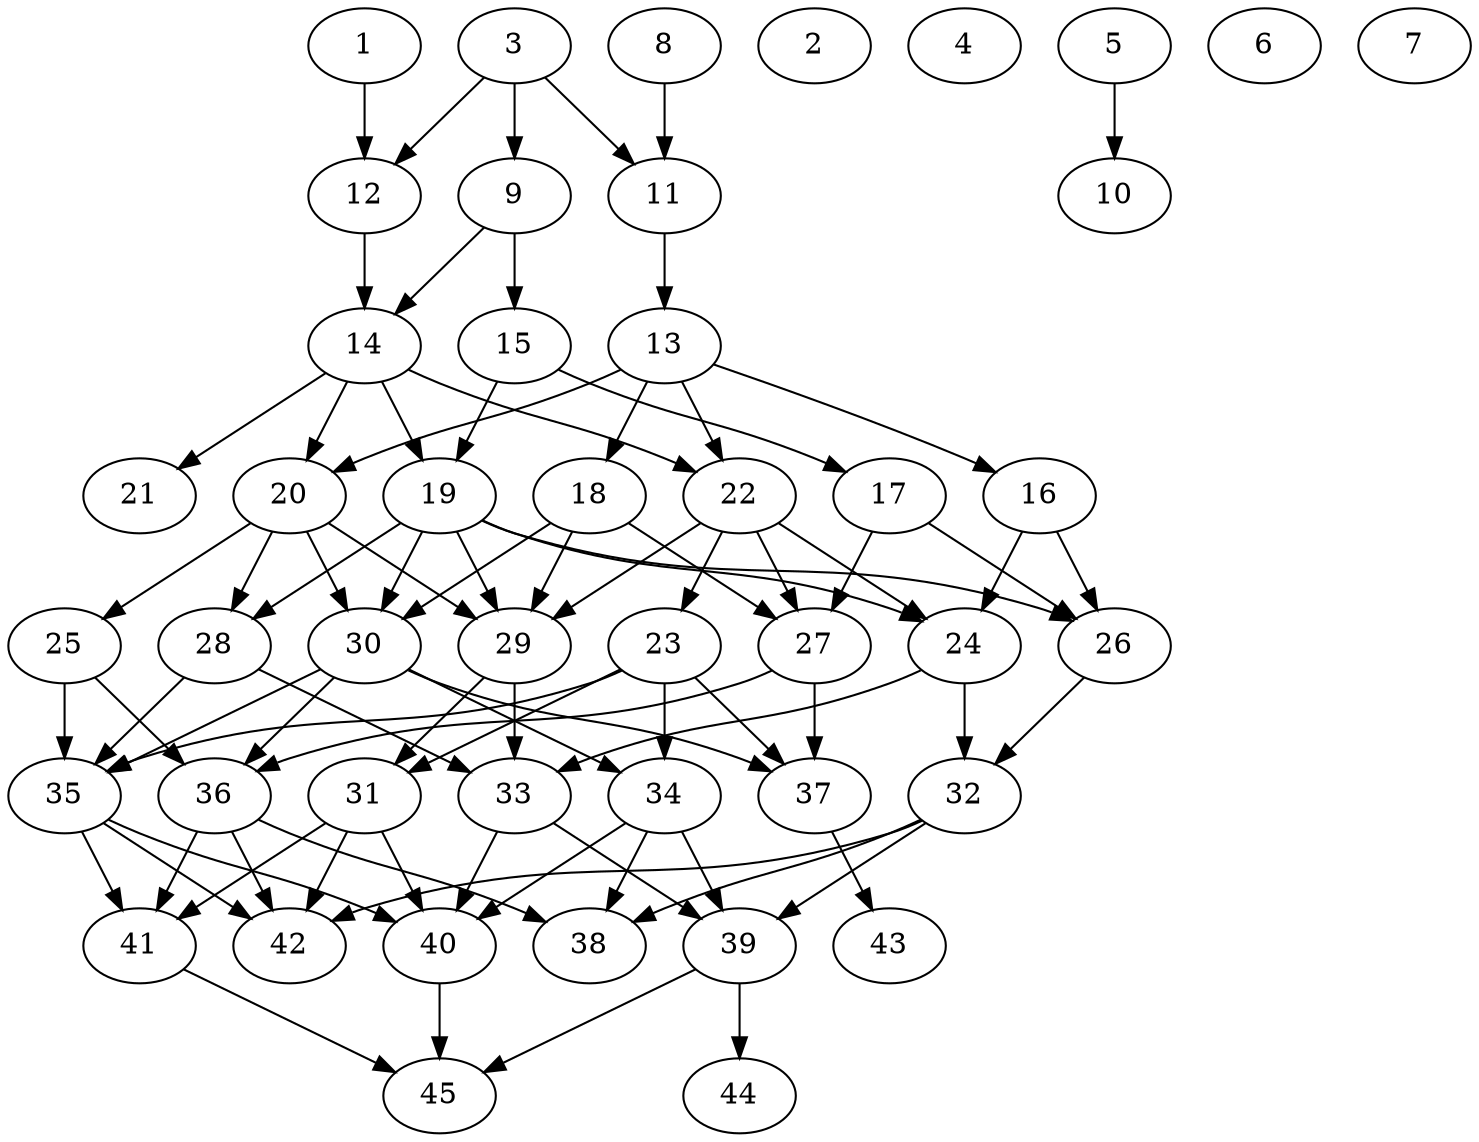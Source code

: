 // DAG automatically generated by daggen at Thu Oct  3 14:07:23 2019
// ./daggen --dot -n 45 --ccr 0.3 --fat 0.5 --regular 0.5 --density 0.5 --mindata 5242880 --maxdata 52428800 
digraph G {
  1 [size="155429547", alpha="0.04", expect_size="46628864"] 
  1 -> 12 [size ="46628864"]
  2 [size="21708800", alpha="0.04", expect_size="6512640"] 
  3 [size="52514133", alpha="0.08", expect_size="15754240"] 
  3 -> 9 [size ="15754240"]
  3 -> 11 [size ="15754240"]
  3 -> 12 [size ="15754240"]
  4 [size="17704960", alpha="0.00", expect_size="5311488"] 
  5 [size="74301440", alpha="0.10", expect_size="22290432"] 
  5 -> 10 [size ="22290432"]
  6 [size="29835947", alpha="0.17", expect_size="8950784"] 
  7 [size="60484267", alpha="0.19", expect_size="18145280"] 
  8 [size="53671253", alpha="0.17", expect_size="16101376"] 
  8 -> 11 [size ="16101376"]
  9 [size="103065600", alpha="0.12", expect_size="30919680"] 
  9 -> 14 [size ="30919680"]
  9 -> 15 [size ="30919680"]
  10 [size="87497387", alpha="0.04", expect_size="26249216"] 
  11 [size="79848107", alpha="0.06", expect_size="23954432"] 
  11 -> 13 [size ="23954432"]
  12 [size="109312000", alpha="0.07", expect_size="32793600"] 
  12 -> 14 [size ="32793600"]
  13 [size="139861333", alpha="0.03", expect_size="41958400"] 
  13 -> 16 [size ="41958400"]
  13 -> 18 [size ="41958400"]
  13 -> 20 [size ="41958400"]
  13 -> 22 [size ="41958400"]
  14 [size="49039360", alpha="0.01", expect_size="14711808"] 
  14 -> 19 [size ="14711808"]
  14 -> 20 [size ="14711808"]
  14 -> 21 [size ="14711808"]
  14 -> 22 [size ="14711808"]
  15 [size="49643520", alpha="0.20", expect_size="14893056"] 
  15 -> 17 [size ="14893056"]
  15 -> 19 [size ="14893056"]
  16 [size="127385600", alpha="0.11", expect_size="38215680"] 
  16 -> 24 [size ="38215680"]
  16 -> 26 [size ="38215680"]
  17 [size="100980053", alpha="0.09", expect_size="30294016"] 
  17 -> 26 [size ="30294016"]
  17 -> 27 [size ="30294016"]
  18 [size="90736640", alpha="0.03", expect_size="27220992"] 
  18 -> 27 [size ="27220992"]
  18 -> 29 [size ="27220992"]
  18 -> 30 [size ="27220992"]
  19 [size="68044800", alpha="0.19", expect_size="20413440"] 
  19 -> 24 [size ="20413440"]
  19 -> 26 [size ="20413440"]
  19 -> 28 [size ="20413440"]
  19 -> 29 [size ="20413440"]
  19 -> 30 [size ="20413440"]
  20 [size="160617813", alpha="0.11", expect_size="48185344"] 
  20 -> 25 [size ="48185344"]
  20 -> 28 [size ="48185344"]
  20 -> 29 [size ="48185344"]
  20 -> 30 [size ="48185344"]
  21 [size="34119680", alpha="0.00", expect_size="10235904"] 
  22 [size="80537600", alpha="0.10", expect_size="24161280"] 
  22 -> 23 [size ="24161280"]
  22 -> 24 [size ="24161280"]
  22 -> 27 [size ="24161280"]
  22 -> 29 [size ="24161280"]
  23 [size="135024640", alpha="0.05", expect_size="40507392"] 
  23 -> 31 [size ="40507392"]
  23 -> 34 [size ="40507392"]
  23 -> 35 [size ="40507392"]
  23 -> 37 [size ="40507392"]
  24 [size="155347627", alpha="0.19", expect_size="46604288"] 
  24 -> 32 [size ="46604288"]
  24 -> 33 [size ="46604288"]
  25 [size="165454507", alpha="0.01", expect_size="49636352"] 
  25 -> 35 [size ="49636352"]
  25 -> 36 [size ="49636352"]
  26 [size="162191360", alpha="0.04", expect_size="48657408"] 
  26 -> 32 [size ="48657408"]
  27 [size="89122133", alpha="0.13", expect_size="26736640"] 
  27 -> 36 [size ="26736640"]
  27 -> 37 [size ="26736640"]
  28 [size="156228267", alpha="0.06", expect_size="46868480"] 
  28 -> 33 [size ="46868480"]
  28 -> 35 [size ="46868480"]
  29 [size="26272427", alpha="0.10", expect_size="7881728"] 
  29 -> 31 [size ="7881728"]
  29 -> 33 [size ="7881728"]
  30 [size="174196053", alpha="0.03", expect_size="52258816"] 
  30 -> 34 [size ="52258816"]
  30 -> 35 [size ="52258816"]
  30 -> 36 [size ="52258816"]
  30 -> 37 [size ="52258816"]
  31 [size="101160960", alpha="0.04", expect_size="30348288"] 
  31 -> 40 [size ="30348288"]
  31 -> 41 [size ="30348288"]
  31 -> 42 [size ="30348288"]
  32 [size="102406827", alpha="0.17", expect_size="30722048"] 
  32 -> 38 [size ="30722048"]
  32 -> 39 [size ="30722048"]
  32 -> 42 [size ="30722048"]
  33 [size="24886613", alpha="0.06", expect_size="7465984"] 
  33 -> 39 [size ="7465984"]
  33 -> 40 [size ="7465984"]
  34 [size="60917760", alpha="0.18", expect_size="18275328"] 
  34 -> 38 [size ="18275328"]
  34 -> 39 [size ="18275328"]
  34 -> 40 [size ="18275328"]
  35 [size="53445973", alpha="0.14", expect_size="16033792"] 
  35 -> 40 [size ="16033792"]
  35 -> 41 [size ="16033792"]
  35 -> 42 [size ="16033792"]
  36 [size="59303253", alpha="0.05", expect_size="17790976"] 
  36 -> 38 [size ="17790976"]
  36 -> 41 [size ="17790976"]
  36 -> 42 [size ="17790976"]
  37 [size="90845867", alpha="0.06", expect_size="27253760"] 
  37 -> 43 [size ="27253760"]
  38 [size="33795413", alpha="0.16", expect_size="10138624"] 
  39 [size="81640107", alpha="0.13", expect_size="24492032"] 
  39 -> 44 [size ="24492032"]
  39 -> 45 [size ="24492032"]
  40 [size="162679467", alpha="0.08", expect_size="48803840"] 
  40 -> 45 [size ="48803840"]
  41 [size="32368640", alpha="0.05", expect_size="9710592"] 
  41 -> 45 [size ="9710592"]
  42 [size="67659093", alpha="0.10", expect_size="20297728"] 
  43 [size="45806933", alpha="0.10", expect_size="13742080"] 
  44 [size="89200640", alpha="0.07", expect_size="26760192"] 
  45 [size="72120320", alpha="0.04", expect_size="21636096"] 
}
